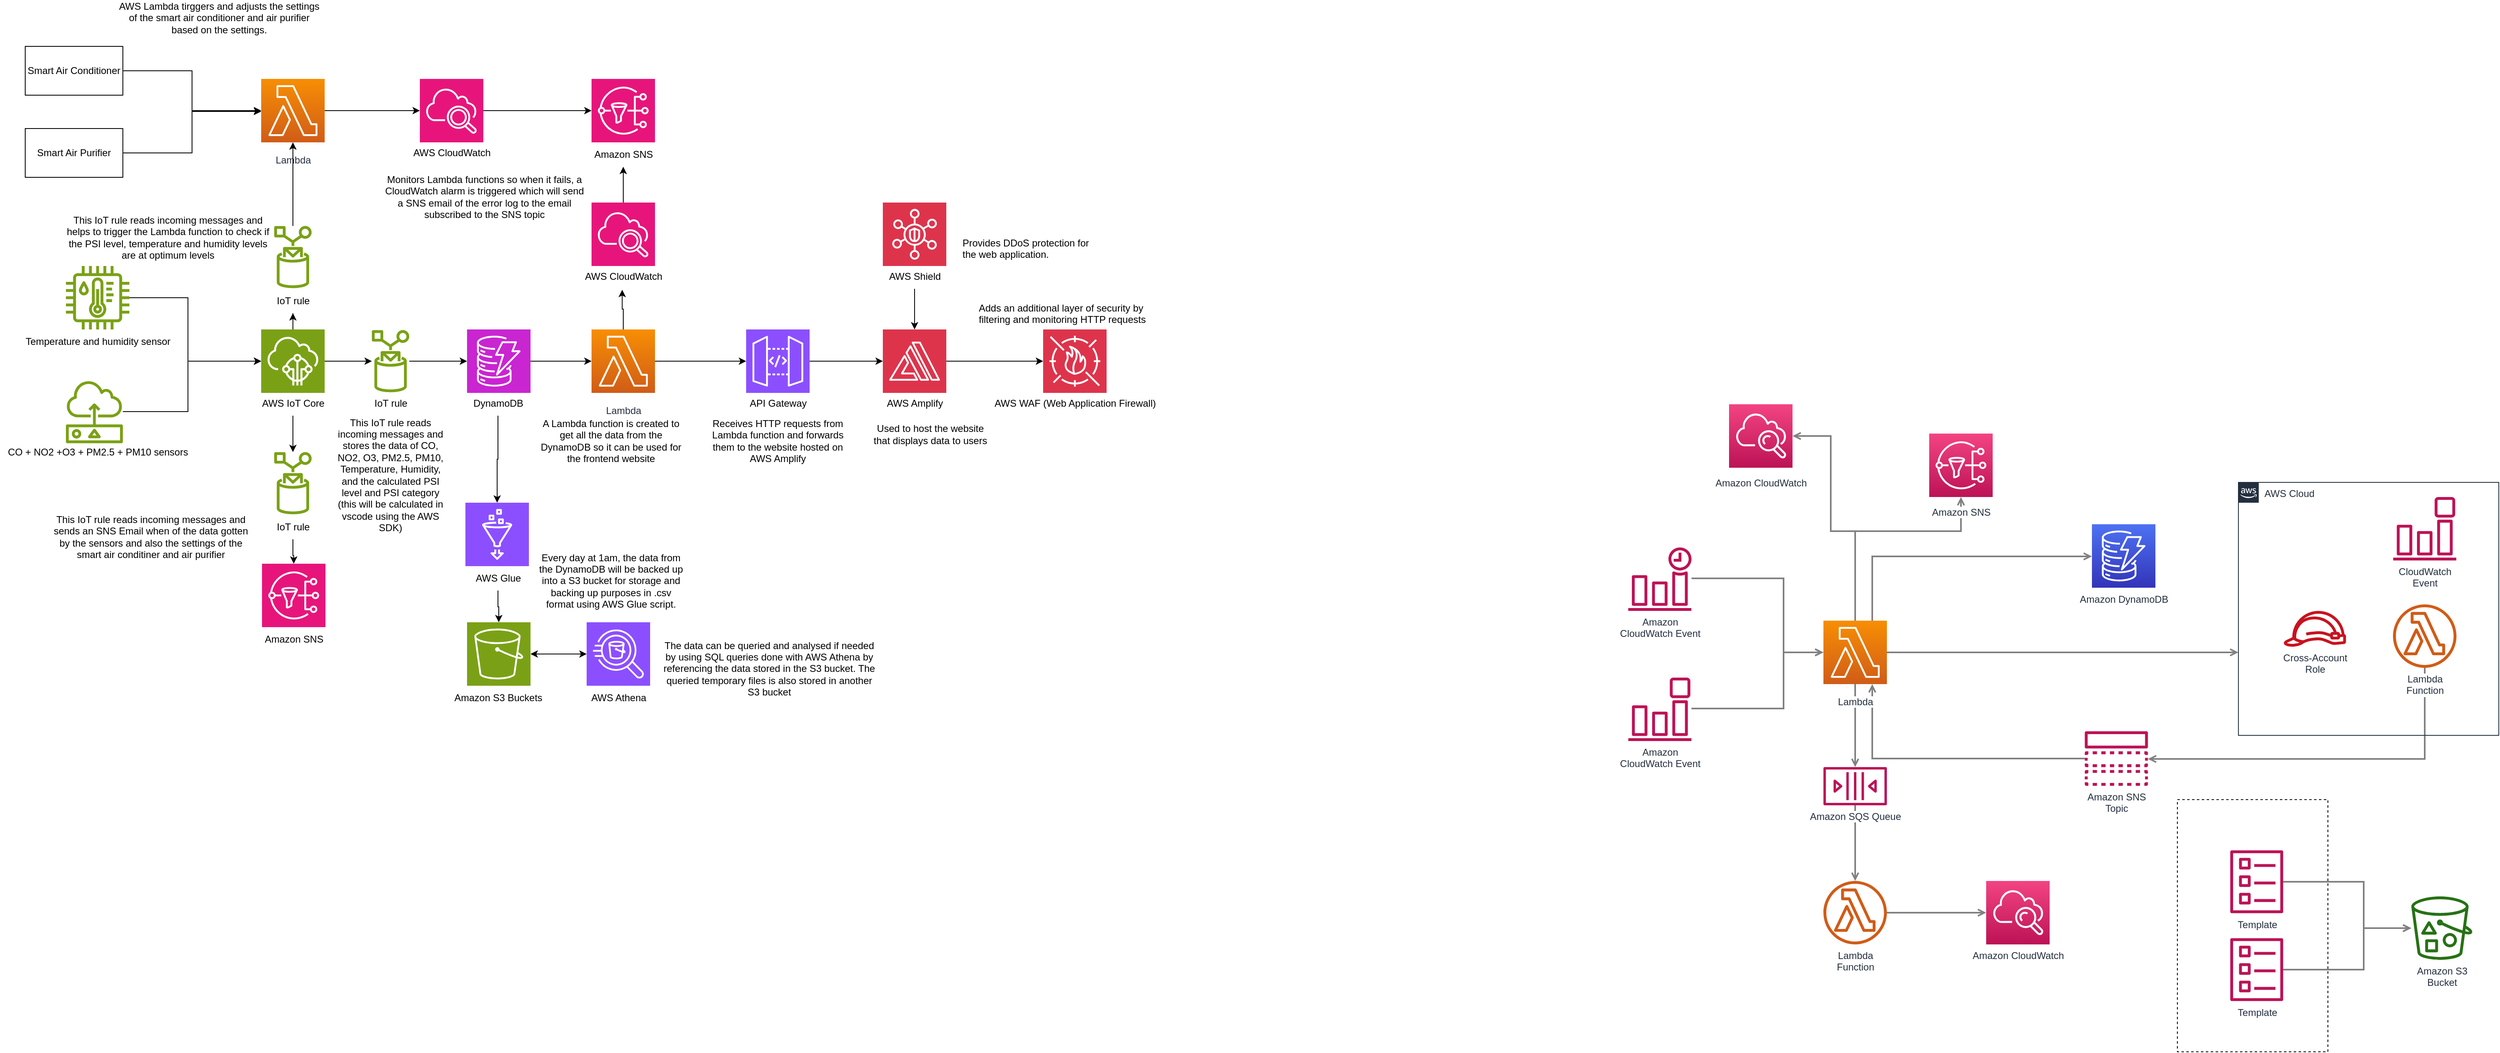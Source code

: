 <mxfile version="23.1.5" type="github">
  <diagram id="Ht1M8jgEwFfnCIfOTk4-" name="Page-1">
    <mxGraphModel dx="4261" dy="2451" grid="1" gridSize="10" guides="1" tooltips="1" connect="1" arrows="1" fold="1" page="1" pageScale="1" pageWidth="1169" pageHeight="827" math="0" shadow="0">
      <root>
        <mxCell id="0" />
        <mxCell id="1" parent="0" />
        <mxCell id="UEzPUAAOIrF-is8g5C7q-164" style="edgeStyle=orthogonalEdgeStyle;rounded=0;orthogonalLoop=1;jettySize=auto;html=1;startArrow=none;startFill=0;endArrow=open;endFill=0;strokeColor=#808080;strokeWidth=2;" parent="1" source="UEzPUAAOIrF-is8g5C7q-146" target="UEzPUAAOIrF-is8g5C7q-148" edge="1">
          <mxGeometry relative="1" as="geometry">
            <Array as="points">
              <mxPoint x="731" y="-576" />
              <mxPoint x="731" y="-485" />
            </Array>
          </mxGeometry>
        </mxCell>
        <mxCell id="UEzPUAAOIrF-is8g5C7q-165" style="edgeStyle=orthogonalEdgeStyle;rounded=0;orthogonalLoop=1;jettySize=auto;html=1;startArrow=none;startFill=0;endArrow=open;endFill=0;strokeColor=#808080;strokeWidth=2;" parent="1" source="UEzPUAAOIrF-is8g5C7q-147" target="UEzPUAAOIrF-is8g5C7q-148" edge="1">
          <mxGeometry relative="1" as="geometry">
            <Array as="points">
              <mxPoint x="731" y="-416" />
              <mxPoint x="731" y="-485" />
            </Array>
          </mxGeometry>
        </mxCell>
        <mxCell id="UEzPUAAOIrF-is8g5C7q-162" style="edgeStyle=orthogonalEdgeStyle;rounded=0;orthogonalLoop=1;jettySize=auto;html=1;startArrow=none;startFill=0;endArrow=open;endFill=0;strokeColor=#808080;strokeWidth=2;" parent="1" source="UEzPUAAOIrF-is8g5C7q-148" target="UEzPUAAOIrF-is8g5C7q-144" edge="1">
          <mxGeometry relative="1" as="geometry">
            <Array as="points">
              <mxPoint x="819" y="-634" />
              <mxPoint x="789" y="-634" />
            </Array>
          </mxGeometry>
        </mxCell>
        <mxCell id="UEzPUAAOIrF-is8g5C7q-163" style="edgeStyle=orthogonalEdgeStyle;rounded=0;orthogonalLoop=1;jettySize=auto;html=1;startArrow=none;startFill=0;endArrow=open;endFill=0;strokeColor=#808080;strokeWidth=2;" parent="1" source="UEzPUAAOIrF-is8g5C7q-148" target="UEzPUAAOIrF-is8g5C7q-145" edge="1">
          <mxGeometry relative="1" as="geometry">
            <Array as="points">
              <mxPoint x="819" y="-634" />
              <mxPoint x="949" y="-634" />
            </Array>
          </mxGeometry>
        </mxCell>
        <mxCell id="UEzPUAAOIrF-is8g5C7q-166" style="edgeStyle=orthogonalEdgeStyle;rounded=0;orthogonalLoop=1;jettySize=auto;html=1;startArrow=none;startFill=0;endArrow=open;endFill=0;strokeColor=#808080;strokeWidth=2;" parent="1" source="UEzPUAAOIrF-is8g5C7q-148" target="UEzPUAAOIrF-is8g5C7q-150" edge="1">
          <mxGeometry relative="1" as="geometry" />
        </mxCell>
        <mxCell id="UEzPUAAOIrF-is8g5C7q-167" style="edgeStyle=orthogonalEdgeStyle;rounded=0;orthogonalLoop=1;jettySize=auto;html=1;startArrow=none;startFill=0;endArrow=open;endFill=0;strokeColor=#808080;strokeWidth=2;" parent="1" source="UEzPUAAOIrF-is8g5C7q-148" target="UEzPUAAOIrF-is8g5C7q-154" edge="1">
          <mxGeometry relative="1" as="geometry">
            <mxPoint x="1280" y="-485" as="targetPoint" />
            <Array as="points">
              <mxPoint x="1180" y="-485" />
              <mxPoint x="1180" y="-485" />
            </Array>
          </mxGeometry>
        </mxCell>
        <mxCell id="UEzPUAAOIrF-is8g5C7q-168" style="edgeStyle=orthogonalEdgeStyle;rounded=0;orthogonalLoop=1;jettySize=auto;html=1;startArrow=none;startFill=0;endArrow=open;endFill=0;strokeColor=#808080;strokeWidth=2;" parent="1" source="UEzPUAAOIrF-is8g5C7q-148" target="UEzPUAAOIrF-is8g5C7q-149" edge="1">
          <mxGeometry relative="1" as="geometry">
            <Array as="points">
              <mxPoint x="840" y="-603" />
            </Array>
          </mxGeometry>
        </mxCell>
        <mxCell id="UEzPUAAOIrF-is8g5C7q-170" style="edgeStyle=orthogonalEdgeStyle;rounded=0;orthogonalLoop=1;jettySize=auto;html=1;startArrow=none;startFill=0;endArrow=open;endFill=0;strokeColor=#808080;strokeWidth=2;" parent="1" source="UEzPUAAOIrF-is8g5C7q-150" target="UEzPUAAOIrF-is8g5C7q-151" edge="1">
          <mxGeometry relative="1" as="geometry" />
        </mxCell>
        <mxCell id="UEzPUAAOIrF-is8g5C7q-171" style="edgeStyle=orthogonalEdgeStyle;rounded=0;orthogonalLoop=1;jettySize=auto;html=1;startArrow=none;startFill=0;endArrow=open;endFill=0;strokeColor=#808080;strokeWidth=2;" parent="1" source="UEzPUAAOIrF-is8g5C7q-151" target="UEzPUAAOIrF-is8g5C7q-152" edge="1">
          <mxGeometry relative="1" as="geometry" />
        </mxCell>
        <mxCell id="UEzPUAAOIrF-is8g5C7q-169" style="edgeStyle=orthogonalEdgeStyle;rounded=0;orthogonalLoop=1;jettySize=auto;html=1;startArrow=none;startFill=0;endArrow=open;endFill=0;strokeColor=#808080;strokeWidth=2;" parent="1" source="UEzPUAAOIrF-is8g5C7q-153" target="UEzPUAAOIrF-is8g5C7q-148" edge="1">
          <mxGeometry relative="1" as="geometry">
            <Array as="points">
              <mxPoint x="840" y="-354" />
            </Array>
          </mxGeometry>
        </mxCell>
        <mxCell id="UEzPUAAOIrF-is8g5C7q-172" style="edgeStyle=orthogonalEdgeStyle;rounded=0;orthogonalLoop=1;jettySize=auto;html=1;startArrow=none;startFill=0;endArrow=open;endFill=0;strokeColor=#808080;strokeWidth=2;" parent="1" source="UEzPUAAOIrF-is8g5C7q-156" target="UEzPUAAOIrF-is8g5C7q-158" edge="1">
          <mxGeometry relative="1" as="geometry">
            <Array as="points">
              <mxPoint x="1444" y="-203" />
              <mxPoint x="1444" y="-146" />
            </Array>
          </mxGeometry>
        </mxCell>
        <mxCell id="UEzPUAAOIrF-is8g5C7q-173" style="edgeStyle=orthogonalEdgeStyle;rounded=0;orthogonalLoop=1;jettySize=auto;html=1;startArrow=none;startFill=0;endArrow=open;endFill=0;strokeColor=#808080;strokeWidth=2;" parent="1" source="UEzPUAAOIrF-is8g5C7q-157" target="UEzPUAAOIrF-is8g5C7q-158" edge="1">
          <mxGeometry relative="1" as="geometry">
            <Array as="points">
              <mxPoint x="1444" y="-95" />
              <mxPoint x="1444" y="-146" />
            </Array>
          </mxGeometry>
        </mxCell>
        <mxCell id="UEzPUAAOIrF-is8g5C7q-174" style="edgeStyle=orthogonalEdgeStyle;rounded=0;orthogonalLoop=1;jettySize=auto;html=1;startArrow=none;startFill=0;endArrow=open;endFill=0;strokeColor=#808080;strokeWidth=2;" parent="1" source="UEzPUAAOIrF-is8g5C7q-161" target="UEzPUAAOIrF-is8g5C7q-153" edge="1">
          <mxGeometry relative="1" as="geometry">
            <Array as="points">
              <mxPoint x="1519" y="-354" />
            </Array>
          </mxGeometry>
        </mxCell>
        <mxCell id="UEzPUAAOIrF-is8g5C7q-144" value="Amazon CloudWatch" style="outlineConnect=0;fontColor=#232F3E;gradientColor=#F34482;gradientDirection=north;fillColor=#BC1356;strokeColor=#ffffff;dashed=0;verticalLabelPosition=bottom;verticalAlign=top;align=center;html=1;fontSize=12;fontStyle=0;aspect=fixed;shape=mxgraph.aws4.resourceIcon;resIcon=mxgraph.aws4.cloudwatch;labelBackgroundColor=#ffffff;spacingTop=5;" parent="1" vertex="1">
          <mxGeometry x="664" y="-790" width="78" height="78" as="geometry" />
        </mxCell>
        <mxCell id="UEzPUAAOIrF-is8g5C7q-145" value="Amazon SNS" style="outlineConnect=0;fontColor=#232F3E;gradientColor=#F34482;gradientDirection=north;fillColor=#BC1356;strokeColor=#ffffff;dashed=0;verticalLabelPosition=bottom;verticalAlign=top;align=center;html=1;fontSize=12;fontStyle=0;aspect=fixed;shape=mxgraph.aws4.resourceIcon;resIcon=mxgraph.aws4.sns;labelBackgroundColor=#ffffff;spacingTop=5;" parent="1" vertex="1">
          <mxGeometry x="910" y="-754" width="78" height="78" as="geometry" />
        </mxCell>
        <mxCell id="UEzPUAAOIrF-is8g5C7q-146" value="Amazon&lt;br&gt;CloudWatch Event&lt;br&gt;" style="outlineConnect=0;fontColor=#232F3E;gradientColor=none;fillColor=#BC1356;strokeColor=none;dashed=0;verticalLabelPosition=bottom;verticalAlign=top;align=center;html=1;fontSize=12;fontStyle=0;aspect=fixed;pointerEvents=1;shape=mxgraph.aws4.event_time_based;labelBackgroundColor=#ffffff;" parent="1" vertex="1">
          <mxGeometry x="540" y="-614" width="78" height="78" as="geometry" />
        </mxCell>
        <mxCell id="UEzPUAAOIrF-is8g5C7q-147" value="Amazon&lt;br&gt;CloudWatch Event&lt;br&gt;" style="outlineConnect=0;fontColor=#232F3E;gradientColor=none;fillColor=#BC1356;strokeColor=none;dashed=0;verticalLabelPosition=bottom;verticalAlign=top;align=center;html=1;fontSize=12;fontStyle=0;aspect=fixed;pointerEvents=1;shape=mxgraph.aws4.event_event_based;labelBackgroundColor=#ffffff;" parent="1" vertex="1">
          <mxGeometry x="540" y="-454" width="78" height="78" as="geometry" />
        </mxCell>
        <mxCell id="UEzPUAAOIrF-is8g5C7q-148" value="Lambda" style="outlineConnect=0;fontColor=#232F3E;gradientColor=#F78E04;gradientDirection=north;fillColor=#D05C17;strokeColor=#ffffff;dashed=0;verticalLabelPosition=bottom;verticalAlign=top;align=center;html=1;fontSize=12;fontStyle=0;aspect=fixed;shape=mxgraph.aws4.resourceIcon;resIcon=mxgraph.aws4.lambda;labelBackgroundColor=#ffffff;spacingTop=8;" parent="1" vertex="1">
          <mxGeometry x="780" y="-524" width="78" height="78" as="geometry" />
        </mxCell>
        <mxCell id="UEzPUAAOIrF-is8g5C7q-149" value="Amazon DynamoDB" style="outlineConnect=0;fontColor=#232F3E;gradientColor=#4D72F3;gradientDirection=north;fillColor=#3334B9;strokeColor=#ffffff;dashed=0;verticalLabelPosition=bottom;verticalAlign=top;align=center;html=1;fontSize=12;fontStyle=0;aspect=fixed;shape=mxgraph.aws4.resourceIcon;resIcon=mxgraph.aws4.dynamodb;labelBackgroundColor=#ffffff;" parent="1" vertex="1">
          <mxGeometry x="1110" y="-642.5" width="78" height="78" as="geometry" />
        </mxCell>
        <mxCell id="UEzPUAAOIrF-is8g5C7q-150" value="Amazon SQS Queue" style="outlineConnect=0;fontColor=#232F3E;gradientColor=none;fillColor=#BC1356;strokeColor=none;dashed=0;verticalLabelPosition=bottom;verticalAlign=top;align=center;html=1;fontSize=12;fontStyle=0;aspect=fixed;pointerEvents=1;shape=mxgraph.aws4.queue;labelBackgroundColor=#ffffff;" parent="1" vertex="1">
          <mxGeometry x="780" y="-344" width="78" height="47" as="geometry" />
        </mxCell>
        <mxCell id="UEzPUAAOIrF-is8g5C7q-151" value="Lambda&lt;br&gt;Function&lt;br&gt;" style="outlineConnect=0;fontColor=#232F3E;gradientColor=none;fillColor=#D05C17;strokeColor=none;dashed=0;verticalLabelPosition=bottom;verticalAlign=top;align=center;html=1;fontSize=12;fontStyle=0;aspect=fixed;pointerEvents=1;shape=mxgraph.aws4.lambda_function;labelBackgroundColor=#ffffff;" parent="1" vertex="1">
          <mxGeometry x="780" y="-204" width="78" height="78" as="geometry" />
        </mxCell>
        <mxCell id="UEzPUAAOIrF-is8g5C7q-152" value="Amazon CloudWatch" style="outlineConnect=0;fontColor=#232F3E;gradientColor=#F34482;gradientDirection=north;fillColor=#BC1356;strokeColor=#ffffff;dashed=0;verticalLabelPosition=bottom;verticalAlign=top;align=center;html=1;fontSize=12;fontStyle=0;aspect=fixed;shape=mxgraph.aws4.resourceIcon;resIcon=mxgraph.aws4.cloudwatch;labelBackgroundColor=#ffffff;" parent="1" vertex="1">
          <mxGeometry x="980" y="-204" width="78" height="78" as="geometry" />
        </mxCell>
        <mxCell id="UEzPUAAOIrF-is8g5C7q-153" value="Amazon SNS&lt;br&gt;Topic&lt;br&gt;" style="outlineConnect=0;fontColor=#232F3E;gradientColor=none;fillColor=#BC1356;strokeColor=none;dashed=0;verticalLabelPosition=bottom;verticalAlign=top;align=center;html=1;fontSize=12;fontStyle=0;aspect=fixed;pointerEvents=1;shape=mxgraph.aws4.topic;labelBackgroundColor=#ffffff;" parent="1" vertex="1">
          <mxGeometry x="1101" y="-388" width="78" height="67" as="geometry" />
        </mxCell>
        <mxCell id="UEzPUAAOIrF-is8g5C7q-154" value="AWS Cloud" style="points=[[0,0],[0.25,0],[0.5,0],[0.75,0],[1,0],[1,0.25],[1,0.5],[1,0.75],[1,1],[0.75,1],[0.5,1],[0.25,1],[0,1],[0,0.75],[0,0.5],[0,0.25]];outlineConnect=0;gradientColor=none;html=1;whiteSpace=wrap;fontSize=12;fontStyle=0;shape=mxgraph.aws4.group;grIcon=mxgraph.aws4.group_aws_cloud_alt;strokeColor=#232F3E;fillColor=none;verticalAlign=top;align=left;spacingLeft=30;fontColor=#232F3E;dashed=0;labelBackgroundColor=#ffffff;container=1;pointerEvents=0;collapsible=0;recursiveResize=0;" parent="1" vertex="1">
          <mxGeometry x="1290" y="-694" width="320" height="311" as="geometry" />
        </mxCell>
        <mxCell id="UEzPUAAOIrF-is8g5C7q-155" value="" style="rounded=0;whiteSpace=wrap;html=1;dashed=1;labelBackgroundColor=#ffffff;fillColor=none;gradientColor=none;container=1;pointerEvents=0;collapsible=0;recursiveResize=0;" parent="1" vertex="1">
          <mxGeometry x="1215" y="-304" width="185" height="310" as="geometry" />
        </mxCell>
        <mxCell id="UEzPUAAOIrF-is8g5C7q-156" value="Template" style="outlineConnect=0;fontColor=#232F3E;gradientColor=none;fillColor=#BC1356;strokeColor=none;dashed=0;verticalLabelPosition=bottom;verticalAlign=top;align=center;html=1;fontSize=12;fontStyle=0;aspect=fixed;pointerEvents=1;shape=mxgraph.aws4.template;labelBackgroundColor=#ffffff;" parent="1" vertex="1">
          <mxGeometry x="1280" y="-242" width="65" height="78" as="geometry" />
        </mxCell>
        <mxCell id="UEzPUAAOIrF-is8g5C7q-157" value="Template" style="outlineConnect=0;fontColor=#232F3E;gradientColor=none;fillColor=#BC1356;strokeColor=none;dashed=0;verticalLabelPosition=bottom;verticalAlign=top;align=center;html=1;fontSize=12;fontStyle=0;aspect=fixed;pointerEvents=1;shape=mxgraph.aws4.template;labelBackgroundColor=#ffffff;" parent="1" vertex="1">
          <mxGeometry x="1280" y="-134" width="65" height="78" as="geometry" />
        </mxCell>
        <mxCell id="UEzPUAAOIrF-is8g5C7q-158" value="Amazon S3&lt;br&gt;Bucket&lt;br&gt;" style="outlineConnect=0;fontColor=#232F3E;gradientColor=none;fillColor=#277116;strokeColor=none;dashed=0;verticalLabelPosition=bottom;verticalAlign=top;align=center;html=1;fontSize=12;fontStyle=0;aspect=fixed;pointerEvents=1;shape=mxgraph.aws4.bucket_with_objects;labelBackgroundColor=#ffffff;" parent="1" vertex="1">
          <mxGeometry x="1502.5" y="-185" width="75" height="78" as="geometry" />
        </mxCell>
        <mxCell id="UEzPUAAOIrF-is8g5C7q-159" value="Cross-Account&lt;br&gt;Role&lt;br&gt;" style="outlineConnect=0;fontColor=#232F3E;gradientColor=none;fillColor=#C7131F;strokeColor=none;dashed=0;verticalLabelPosition=bottom;verticalAlign=top;align=center;html=1;fontSize=12;fontStyle=0;aspect=fixed;pointerEvents=1;shape=mxgraph.aws4.role;labelBackgroundColor=#ffffff;" parent="1" vertex="1">
          <mxGeometry x="1345" y="-536" width="78" height="44" as="geometry" />
        </mxCell>
        <mxCell id="UEzPUAAOIrF-is8g5C7q-160" value="CloudWatch&lt;br&gt;Event&lt;br&gt;" style="outlineConnect=0;fontColor=#232F3E;gradientColor=none;fillColor=#BC1356;strokeColor=none;dashed=0;verticalLabelPosition=bottom;verticalAlign=top;align=center;html=1;fontSize=12;fontStyle=0;aspect=fixed;pointerEvents=1;shape=mxgraph.aws4.event_event_based;labelBackgroundColor=#ffffff;" parent="1" vertex="1">
          <mxGeometry x="1480" y="-676" width="78" height="78" as="geometry" />
        </mxCell>
        <mxCell id="UEzPUAAOIrF-is8g5C7q-161" value="Lambda&lt;br&gt;Function&lt;br&gt;" style="outlineConnect=0;fontColor=#232F3E;gradientColor=none;fillColor=#D05C17;strokeColor=none;dashed=0;verticalLabelPosition=bottom;verticalAlign=top;align=center;html=1;fontSize=12;fontStyle=0;aspect=fixed;pointerEvents=1;shape=mxgraph.aws4.lambda_function;labelBackgroundColor=#ffffff;" parent="1" vertex="1">
          <mxGeometry x="1480" y="-544" width="78" height="78" as="geometry" />
        </mxCell>
        <mxCell id="yIAyPx1FyIRT5yvGVHjU-1" value="Lambda" style="outlineConnect=0;fontColor=#232F3E;gradientColor=#F78E04;gradientDirection=north;fillColor=#D05C17;strokeColor=#ffffff;dashed=0;verticalLabelPosition=bottom;verticalAlign=top;align=center;html=1;fontSize=12;fontStyle=0;aspect=fixed;shape=mxgraph.aws4.resourceIcon;resIcon=mxgraph.aws4.lambda;labelBackgroundColor=#ffffff;spacingTop=8;" vertex="1" parent="1">
          <mxGeometry x="-1140" y="-1190" width="78" height="78" as="geometry" />
        </mxCell>
        <mxCell id="yIAyPx1FyIRT5yvGVHjU-13" value="" style="edgeStyle=orthogonalEdgeStyle;rounded=0;orthogonalLoop=1;jettySize=auto;html=1;entryX=0;entryY=0.5;entryDx=0;entryDy=0;entryPerimeter=0;" edge="1" parent="1" source="yIAyPx1FyIRT5yvGVHjU-3" target="yIAyPx1FyIRT5yvGVHjU-8">
          <mxGeometry relative="1" as="geometry">
            <mxPoint x="-1180" y="-912" as="targetPoint" />
            <Array as="points">
              <mxPoint x="-1230" y="-921" />
              <mxPoint x="-1230" y="-843" />
            </Array>
          </mxGeometry>
        </mxCell>
        <mxCell id="yIAyPx1FyIRT5yvGVHjU-3" value="" style="sketch=0;outlineConnect=0;fontColor=#232F3E;gradientColor=none;fillColor=#7AA116;strokeColor=none;dashed=0;verticalLabelPosition=bottom;verticalAlign=top;align=center;html=1;fontSize=12;fontStyle=0;aspect=fixed;pointerEvents=1;shape=mxgraph.aws4.iot_thing_temperature_humidity_sensor;" vertex="1" parent="1">
          <mxGeometry x="-1380" y="-960" width="78" height="78" as="geometry" />
        </mxCell>
        <mxCell id="yIAyPx1FyIRT5yvGVHjU-4" value="Temperature and humidity sensor" style="text;html=1;align=center;verticalAlign=middle;resizable=0;points=[];autosize=1;strokeColor=none;fillColor=none;" vertex="1" parent="1">
          <mxGeometry x="-1441" y="-882" width="200" height="30" as="geometry" />
        </mxCell>
        <mxCell id="yIAyPx1FyIRT5yvGVHjU-38" value="" style="edgeStyle=orthogonalEdgeStyle;rounded=0;orthogonalLoop=1;jettySize=auto;html=1;" edge="1" parent="1" source="yIAyPx1FyIRT5yvGVHjU-6" target="yIAyPx1FyIRT5yvGVHjU-16">
          <mxGeometry relative="1" as="geometry" />
        </mxCell>
        <mxCell id="yIAyPx1FyIRT5yvGVHjU-6" value="AWS IoT Core" style="text;html=1;align=center;verticalAlign=middle;resizable=0;points=[];autosize=1;strokeColor=none;fillColor=none;" vertex="1" parent="1">
          <mxGeometry x="-1151" y="-806" width="100" height="30" as="geometry" />
        </mxCell>
        <mxCell id="yIAyPx1FyIRT5yvGVHjU-48" style="edgeStyle=orthogonalEdgeStyle;rounded=0;orthogonalLoop=1;jettySize=auto;html=1;" edge="1" parent="1" source="yIAyPx1FyIRT5yvGVHjU-8" target="yIAyPx1FyIRT5yvGVHjU-40">
          <mxGeometry relative="1" as="geometry" />
        </mxCell>
        <mxCell id="yIAyPx1FyIRT5yvGVHjU-49" style="edgeStyle=orthogonalEdgeStyle;rounded=0;orthogonalLoop=1;jettySize=auto;html=1;exitX=0.5;exitY=0;exitDx=0;exitDy=0;exitPerimeter=0;" edge="1" parent="1" source="yIAyPx1FyIRT5yvGVHjU-8" target="yIAyPx1FyIRT5yvGVHjU-43">
          <mxGeometry relative="1" as="geometry" />
        </mxCell>
        <mxCell id="yIAyPx1FyIRT5yvGVHjU-8" value="" style="sketch=0;points=[[0,0,0],[0.25,0,0],[0.5,0,0],[0.75,0,0],[1,0,0],[0,1,0],[0.25,1,0],[0.5,1,0],[0.75,1,0],[1,1,0],[0,0.25,0],[0,0.5,0],[0,0.75,0],[1,0.25,0],[1,0.5,0],[1,0.75,0]];outlineConnect=0;fontColor=#232F3E;fillColor=#7AA116;strokeColor=#ffffff;dashed=0;verticalLabelPosition=bottom;verticalAlign=top;align=center;html=1;fontSize=12;fontStyle=0;aspect=fixed;shape=mxgraph.aws4.resourceIcon;resIcon=mxgraph.aws4.iot_core;" vertex="1" parent="1">
          <mxGeometry x="-1140" y="-882" width="78" height="78" as="geometry" />
        </mxCell>
        <mxCell id="yIAyPx1FyIRT5yvGVHjU-15" value="" style="edgeStyle=orthogonalEdgeStyle;rounded=0;orthogonalLoop=1;jettySize=auto;html=1;entryX=0;entryY=0.5;entryDx=0;entryDy=0;entryPerimeter=0;" edge="1" parent="1" source="yIAyPx1FyIRT5yvGVHjU-9" target="yIAyPx1FyIRT5yvGVHjU-8">
          <mxGeometry relative="1" as="geometry">
            <mxPoint x="-1230" y="-781.0" as="targetPoint" />
            <Array as="points">
              <mxPoint x="-1230" y="-781" />
              <mxPoint x="-1230" y="-843" />
            </Array>
          </mxGeometry>
        </mxCell>
        <mxCell id="yIAyPx1FyIRT5yvGVHjU-9" value="" style="sketch=0;outlineConnect=0;fontColor=#232F3E;gradientColor=none;fillColor=#7AA116;strokeColor=none;dashed=0;verticalLabelPosition=bottom;verticalAlign=top;align=center;html=1;fontSize=12;fontStyle=0;aspect=fixed;pointerEvents=1;shape=mxgraph.aws4.sensor;" vertex="1" parent="1">
          <mxGeometry x="-1380" y="-820" width="70" height="78" as="geometry" />
        </mxCell>
        <mxCell id="yIAyPx1FyIRT5yvGVHjU-10" value="CO + NO2 +O3 + PM2.5 + PM10 sensors" style="text;html=1;align=center;verticalAlign=middle;resizable=0;points=[];autosize=1;strokeColor=none;fillColor=none;" vertex="1" parent="1">
          <mxGeometry x="-1461" y="-746" width="240" height="30" as="geometry" />
        </mxCell>
        <mxCell id="yIAyPx1FyIRT5yvGVHjU-16" value="" style="sketch=0;outlineConnect=0;fontColor=#232F3E;gradientColor=none;fillColor=#7AA116;strokeColor=none;dashed=0;verticalLabelPosition=bottom;verticalAlign=top;align=center;html=1;fontSize=12;fontStyle=0;aspect=fixed;pointerEvents=1;shape=mxgraph.aws4.rule;" vertex="1" parent="1">
          <mxGeometry x="-1124" y="-732" width="46" height="78" as="geometry" />
        </mxCell>
        <mxCell id="yIAyPx1FyIRT5yvGVHjU-57" style="edgeStyle=orthogonalEdgeStyle;rounded=0;orthogonalLoop=1;jettySize=auto;html=1;" edge="1" parent="1" source="yIAyPx1FyIRT5yvGVHjU-17" target="yIAyPx1FyIRT5yvGVHjU-23">
          <mxGeometry relative="1" as="geometry" />
        </mxCell>
        <mxCell id="yIAyPx1FyIRT5yvGVHjU-17" value="IoT rule" style="text;html=1;align=center;verticalAlign=middle;resizable=0;points=[];autosize=1;strokeColor=none;fillColor=none;" vertex="1" parent="1">
          <mxGeometry x="-1131" y="-654" width="60" height="30" as="geometry" />
        </mxCell>
        <mxCell id="yIAyPx1FyIRT5yvGVHjU-18" value="" style="sketch=0;points=[[0,0,0],[0.25,0,0],[0.5,0,0],[0.75,0,0],[1,0,0],[0,1,0],[0.25,1,0],[0.5,1,0],[0.75,1,0],[1,1,0],[0,0.25,0],[0,0.5,0],[0,0.75,0],[1,0.25,0],[1,0.5,0],[1,0.75,0]];outlineConnect=0;fontColor=#232F3E;fillColor=#7AA116;strokeColor=#ffffff;dashed=0;verticalLabelPosition=bottom;verticalAlign=top;align=center;html=1;fontSize=12;fontStyle=0;aspect=fixed;shape=mxgraph.aws4.resourceIcon;resIcon=mxgraph.aws4.s3;" vertex="1" parent="1">
          <mxGeometry x="-887" y="-522" width="78" height="78" as="geometry" />
        </mxCell>
        <mxCell id="yIAyPx1FyIRT5yvGVHjU-19" value="" style="sketch=0;points=[[0,0,0],[0.25,0,0],[0.5,0,0],[0.75,0,0],[1,0,0],[0,1,0],[0.25,1,0],[0.5,1,0],[0.75,1,0],[1,1,0],[0,0.25,0],[0,0.5,0],[0,0.75,0],[1,0.25,0],[1,0.5,0],[1,0.75,0]];outlineConnect=0;fontColor=#232F3E;fillColor=#8C4FFF;strokeColor=#ffffff;dashed=0;verticalLabelPosition=bottom;verticalAlign=top;align=center;html=1;fontSize=12;fontStyle=0;aspect=fixed;shape=mxgraph.aws4.resourceIcon;resIcon=mxgraph.aws4.api_gateway;" vertex="1" parent="1">
          <mxGeometry x="-544" y="-882" width="78" height="78" as="geometry" />
        </mxCell>
        <mxCell id="yIAyPx1FyIRT5yvGVHjU-73" style="edgeStyle=orthogonalEdgeStyle;rounded=0;orthogonalLoop=1;jettySize=auto;html=1;" edge="1" parent="1" source="yIAyPx1FyIRT5yvGVHjU-20" target="yIAyPx1FyIRT5yvGVHjU-72">
          <mxGeometry relative="1" as="geometry" />
        </mxCell>
        <mxCell id="yIAyPx1FyIRT5yvGVHjU-20" value="" style="sketch=0;points=[[0,0,0],[0.25,0,0],[0.5,0,0],[0.75,0,0],[1,0,0],[0,1,0],[0.25,1,0],[0.5,1,0],[0.75,1,0],[1,1,0],[0,0.25,0],[0,0.5,0],[0,0.75,0],[1,0.25,0],[1,0.5,0],[1,0.75,0]];points=[[0,0,0],[0.25,0,0],[0.5,0,0],[0.75,0,0],[1,0,0],[0,1,0],[0.25,1,0],[0.5,1,0],[0.75,1,0],[1,1,0],[0,0.25,0],[0,0.5,0],[0,0.75,0],[1,0.25,0],[1,0.5,0],[1,0.75,0]];outlineConnect=0;fontColor=#232F3E;fillColor=#E7157B;strokeColor=#ffffff;dashed=0;verticalLabelPosition=bottom;verticalAlign=top;align=center;html=1;fontSize=12;fontStyle=0;aspect=fixed;shape=mxgraph.aws4.resourceIcon;resIcon=mxgraph.aws4.cloudwatch_2;" vertex="1" parent="1">
          <mxGeometry x="-734" y="-1038" width="78" height="78" as="geometry" />
        </mxCell>
        <mxCell id="yIAyPx1FyIRT5yvGVHjU-21" value="" style="sketch=0;points=[[0,0,0],[0.25,0,0],[0.5,0,0],[0.75,0,0],[1,0,0],[0,1,0],[0.25,1,0],[0.5,1,0],[0.75,1,0],[1,1,0],[0,0.25,0],[0,0.5,0],[0,0.75,0],[1,0.25,0],[1,0.5,0],[1,0.75,0]];outlineConnect=0;fontColor=#232F3E;fillColor=#DD344C;strokeColor=#ffffff;dashed=0;verticalLabelPosition=bottom;verticalAlign=top;align=center;html=1;fontSize=12;fontStyle=0;aspect=fixed;shape=mxgraph.aws4.resourceIcon;resIcon=mxgraph.aws4.amplify;" vertex="1" parent="1">
          <mxGeometry x="-376" y="-882" width="78" height="78" as="geometry" />
        </mxCell>
        <mxCell id="yIAyPx1FyIRT5yvGVHjU-64" style="edgeStyle=orthogonalEdgeStyle;rounded=0;orthogonalLoop=1;jettySize=auto;html=1;" edge="1" parent="1" source="yIAyPx1FyIRT5yvGVHjU-22" target="yIAyPx1FyIRT5yvGVHjU-63">
          <mxGeometry relative="1" as="geometry" />
        </mxCell>
        <mxCell id="yIAyPx1FyIRT5yvGVHjU-22" value="" style="sketch=0;points=[[0,0,0],[0.25,0,0],[0.5,0,0],[0.75,0,0],[1,0,0],[0,1,0],[0.25,1,0],[0.5,1,0],[0.75,1,0],[1,1,0],[0,0.25,0],[0,0.5,0],[0,0.75,0],[1,0.25,0],[1,0.5,0],[1,0.75,0]];outlineConnect=0;fontColor=#232F3E;fillColor=#C925D1;strokeColor=#ffffff;dashed=0;verticalLabelPosition=bottom;verticalAlign=top;align=center;html=1;fontSize=12;fontStyle=0;aspect=fixed;shape=mxgraph.aws4.resourceIcon;resIcon=mxgraph.aws4.dynamodb;" vertex="1" parent="1">
          <mxGeometry x="-887" y="-882" width="78" height="78" as="geometry" />
        </mxCell>
        <mxCell id="yIAyPx1FyIRT5yvGVHjU-23" value="" style="sketch=0;points=[[0,0,0],[0.25,0,0],[0.5,0,0],[0.75,0,0],[1,0,0],[0,1,0],[0.25,1,0],[0.5,1,0],[0.75,1,0],[1,1,0],[0,0.25,0],[0,0.5,0],[0,0.75,0],[1,0.25,0],[1,0.5,0],[1,0.75,0]];outlineConnect=0;fontColor=#232F3E;fillColor=#E7157B;strokeColor=#ffffff;dashed=0;verticalLabelPosition=bottom;verticalAlign=top;align=center;html=1;fontSize=12;fontStyle=0;aspect=fixed;shape=mxgraph.aws4.resourceIcon;resIcon=mxgraph.aws4.sns;" vertex="1" parent="1">
          <mxGeometry x="-1139" y="-594" width="78" height="78" as="geometry" />
        </mxCell>
        <mxCell id="yIAyPx1FyIRT5yvGVHjU-24" value="DynamoDB" style="text;html=1;align=center;verticalAlign=middle;resizable=0;points=[];autosize=1;strokeColor=none;fillColor=none;" vertex="1" parent="1">
          <mxGeometry x="-889" y="-806" width="80" height="30" as="geometry" />
        </mxCell>
        <mxCell id="yIAyPx1FyIRT5yvGVHjU-25" value="API Gateway" style="text;html=1;align=center;verticalAlign=middle;resizable=0;points=[];autosize=1;strokeColor=none;fillColor=none;" vertex="1" parent="1">
          <mxGeometry x="-550" y="-806" width="90" height="30" as="geometry" />
        </mxCell>
        <mxCell id="yIAyPx1FyIRT5yvGVHjU-26" value="AWS CloudWatch" style="text;html=1;align=center;verticalAlign=middle;resizable=0;points=[];autosize=1;strokeColor=none;fillColor=none;" vertex="1" parent="1">
          <mxGeometry x="-755" y="-962" width="120" height="30" as="geometry" />
        </mxCell>
        <mxCell id="yIAyPx1FyIRT5yvGVHjU-27" value="" style="sketch=0;points=[[0,0,0],[0.25,0,0],[0.5,0,0],[0.75,0,0],[1,0,0],[0,1,0],[0.25,1,0],[0.5,1,0],[0.75,1,0],[1,1,0],[0,0.25,0],[0,0.5,0],[0,0.75,0],[1,0.25,0],[1,0.5,0],[1,0.75,0]];outlineConnect=0;fontColor=#232F3E;fillColor=#8C4FFF;strokeColor=#ffffff;dashed=0;verticalLabelPosition=bottom;verticalAlign=top;align=center;html=1;fontSize=12;fontStyle=0;aspect=fixed;shape=mxgraph.aws4.resourceIcon;resIcon=mxgraph.aws4.athena;" vertex="1" parent="1">
          <mxGeometry x="-740" y="-522" width="78" height="78" as="geometry" />
        </mxCell>
        <mxCell id="yIAyPx1FyIRT5yvGVHjU-28" value="AWS Athena" style="text;html=1;align=center;verticalAlign=middle;resizable=0;points=[];autosize=1;strokeColor=none;fillColor=none;" vertex="1" parent="1">
          <mxGeometry x="-746" y="-444" width="90" height="30" as="geometry" />
        </mxCell>
        <mxCell id="yIAyPx1FyIRT5yvGVHjU-29" value="Amazon SNS" style="text;html=1;align=center;verticalAlign=middle;resizable=0;points=[];autosize=1;strokeColor=none;fillColor=none;" vertex="1" parent="1">
          <mxGeometry x="-1150" y="-516" width="100" height="30" as="geometry" />
        </mxCell>
        <mxCell id="yIAyPx1FyIRT5yvGVHjU-30" value="AWS Amplify" style="text;html=1;align=center;verticalAlign=middle;resizable=0;points=[];autosize=1;strokeColor=none;fillColor=none;" vertex="1" parent="1">
          <mxGeometry x="-382" y="-806" width="90" height="30" as="geometry" />
        </mxCell>
        <mxCell id="yIAyPx1FyIRT5yvGVHjU-31" value="" style="sketch=0;points=[[0,0,0],[0.25,0,0],[0.5,0,0],[0.75,0,0],[1,0,0],[0,1,0],[0.25,1,0],[0.5,1,0],[0.75,1,0],[1,1,0],[0,0.25,0],[0,0.5,0],[0,0.75,0],[1,0.25,0],[1,0.5,0],[1,0.75,0]];outlineConnect=0;fontColor=#232F3E;fillColor=#8C4FFF;strokeColor=#ffffff;dashed=0;verticalLabelPosition=bottom;verticalAlign=top;align=center;html=1;fontSize=12;fontStyle=0;aspect=fixed;shape=mxgraph.aws4.resourceIcon;resIcon=mxgraph.aws4.glue;" vertex="1" parent="1">
          <mxGeometry x="-889" y="-669" width="78" height="78" as="geometry" />
        </mxCell>
        <mxCell id="yIAyPx1FyIRT5yvGVHjU-62" style="edgeStyle=orthogonalEdgeStyle;rounded=0;orthogonalLoop=1;jettySize=auto;html=1;" edge="1" parent="1" source="yIAyPx1FyIRT5yvGVHjU-32" target="yIAyPx1FyIRT5yvGVHjU-18">
          <mxGeometry relative="1" as="geometry" />
        </mxCell>
        <mxCell id="yIAyPx1FyIRT5yvGVHjU-32" value="AWS Glue" style="text;html=1;align=center;verticalAlign=middle;resizable=0;points=[];autosize=1;strokeColor=none;fillColor=none;" vertex="1" parent="1">
          <mxGeometry x="-889" y="-591" width="80" height="30" as="geometry" />
        </mxCell>
        <mxCell id="yIAyPx1FyIRT5yvGVHjU-33" value="" style="sketch=0;points=[[0,0,0],[0.25,0,0],[0.5,0,0],[0.75,0,0],[1,0,0],[0,1,0],[0.25,1,0],[0.5,1,0],[0.75,1,0],[1,1,0],[0,0.25,0],[0,0.5,0],[0,0.75,0],[1,0.25,0],[1,0.5,0],[1,0.75,0]];outlineConnect=0;fontColor=#232F3E;fillColor=#DD344C;strokeColor=#ffffff;dashed=0;verticalLabelPosition=bottom;verticalAlign=top;align=center;html=1;fontSize=12;fontStyle=0;aspect=fixed;shape=mxgraph.aws4.resourceIcon;resIcon=mxgraph.aws4.waf;" vertex="1" parent="1">
          <mxGeometry x="-179" y="-882" width="78" height="78" as="geometry" />
        </mxCell>
        <mxCell id="yIAyPx1FyIRT5yvGVHjU-34" value="" style="sketch=0;points=[[0,0,0],[0.25,0,0],[0.5,0,0],[0.75,0,0],[1,0,0],[0,1,0],[0.25,1,0],[0.5,1,0],[0.75,1,0],[1,1,0],[0,0.25,0],[0,0.5,0],[0,0.75,0],[1,0.25,0],[1,0.5,0],[1,0.75,0]];outlineConnect=0;fontColor=#232F3E;fillColor=#DD344C;strokeColor=#ffffff;dashed=0;verticalLabelPosition=bottom;verticalAlign=top;align=center;html=1;fontSize=12;fontStyle=0;aspect=fixed;shape=mxgraph.aws4.resourceIcon;resIcon=mxgraph.aws4.security_hub;" vertex="1" parent="1">
          <mxGeometry x="-376" y="-1038" width="78" height="78" as="geometry" />
        </mxCell>
        <mxCell id="yIAyPx1FyIRT5yvGVHjU-36" value="AWS WAF (Web Application Firewall)" style="text;html=1;align=center;verticalAlign=middle;resizable=0;points=[];autosize=1;strokeColor=none;fillColor=none;" vertex="1" parent="1">
          <mxGeometry x="-250" y="-806" width="220" height="30" as="geometry" />
        </mxCell>
        <mxCell id="yIAyPx1FyIRT5yvGVHjU-67" value="" style="edgeStyle=orthogonalEdgeStyle;rounded=0;orthogonalLoop=1;jettySize=auto;html=1;" edge="1" parent="1" source="yIAyPx1FyIRT5yvGVHjU-37" target="yIAyPx1FyIRT5yvGVHjU-21">
          <mxGeometry relative="1" as="geometry" />
        </mxCell>
        <mxCell id="yIAyPx1FyIRT5yvGVHjU-37" value="AWS Shield" style="text;html=1;align=center;verticalAlign=middle;resizable=0;points=[];autosize=1;strokeColor=none;fillColor=none;" vertex="1" parent="1">
          <mxGeometry x="-382" y="-962" width="90" height="30" as="geometry" />
        </mxCell>
        <mxCell id="yIAyPx1FyIRT5yvGVHjU-40" value="" style="sketch=0;outlineConnect=0;fontColor=#232F3E;gradientColor=none;fillColor=#7AA116;strokeColor=none;dashed=0;verticalLabelPosition=bottom;verticalAlign=top;align=center;html=1;fontSize=12;fontStyle=0;aspect=fixed;pointerEvents=1;shape=mxgraph.aws4.rule;" vertex="1" parent="1">
          <mxGeometry x="-1004" y="-882" width="46" height="78" as="geometry" />
        </mxCell>
        <mxCell id="yIAyPx1FyIRT5yvGVHjU-41" value="IoT rule" style="text;html=1;align=center;verticalAlign=middle;resizable=0;points=[];autosize=1;strokeColor=none;fillColor=none;" vertex="1" parent="1">
          <mxGeometry x="-1011" y="-806" width="60" height="30" as="geometry" />
        </mxCell>
        <mxCell id="yIAyPx1FyIRT5yvGVHjU-78" style="edgeStyle=orthogonalEdgeStyle;rounded=0;orthogonalLoop=1;jettySize=auto;html=1;" edge="1" parent="1" source="yIAyPx1FyIRT5yvGVHjU-42" target="yIAyPx1FyIRT5yvGVHjU-1">
          <mxGeometry relative="1" as="geometry" />
        </mxCell>
        <mxCell id="yIAyPx1FyIRT5yvGVHjU-42" value="" style="sketch=0;outlineConnect=0;fontColor=#232F3E;gradientColor=none;fillColor=#7AA116;strokeColor=none;dashed=0;verticalLabelPosition=bottom;verticalAlign=top;align=center;html=1;fontSize=12;fontStyle=0;aspect=fixed;pointerEvents=1;shape=mxgraph.aws4.rule;" vertex="1" parent="1">
          <mxGeometry x="-1124" y="-1010" width="46" height="78" as="geometry" />
        </mxCell>
        <mxCell id="yIAyPx1FyIRT5yvGVHjU-43" value="IoT rule" style="text;html=1;align=center;verticalAlign=middle;resizable=0;points=[];autosize=1;strokeColor=none;fillColor=none;" vertex="1" parent="1">
          <mxGeometry x="-1131" y="-932" width="60" height="30" as="geometry" />
        </mxCell>
        <mxCell id="yIAyPx1FyIRT5yvGVHjU-53" style="edgeStyle=orthogonalEdgeStyle;rounded=0;orthogonalLoop=1;jettySize=auto;html=1;exitX=0.5;exitY=1;exitDx=0;exitDy=0;" edge="1" parent="1">
          <mxGeometry relative="1" as="geometry">
            <mxPoint x="-1240" y="-1090" as="sourcePoint" />
            <mxPoint x="-1240" y="-1090" as="targetPoint" />
          </mxGeometry>
        </mxCell>
        <mxCell id="yIAyPx1FyIRT5yvGVHjU-58" style="edgeStyle=orthogonalEdgeStyle;rounded=0;orthogonalLoop=1;jettySize=auto;html=1;entryX=0;entryY=0.5;entryDx=0;entryDy=0;entryPerimeter=0;" edge="1" parent="1" source="yIAyPx1FyIRT5yvGVHjU-40" target="yIAyPx1FyIRT5yvGVHjU-22">
          <mxGeometry relative="1" as="geometry" />
        </mxCell>
        <mxCell id="yIAyPx1FyIRT5yvGVHjU-59" style="edgeStyle=orthogonalEdgeStyle;rounded=0;orthogonalLoop=1;jettySize=auto;html=1;entryX=0.5;entryY=0;entryDx=0;entryDy=0;entryPerimeter=0;" edge="1" parent="1" source="yIAyPx1FyIRT5yvGVHjU-24" target="yIAyPx1FyIRT5yvGVHjU-31">
          <mxGeometry relative="1" as="geometry" />
        </mxCell>
        <mxCell id="yIAyPx1FyIRT5yvGVHjU-60" value="Amazon S3 Buckets" style="text;html=1;align=center;verticalAlign=middle;resizable=0;points=[];autosize=1;strokeColor=none;fillColor=none;" vertex="1" parent="1">
          <mxGeometry x="-914" y="-444" width="130" height="30" as="geometry" />
        </mxCell>
        <mxCell id="yIAyPx1FyIRT5yvGVHjU-63" value="Lambda" style="outlineConnect=0;fontColor=#232F3E;gradientColor=#F78E04;gradientDirection=north;fillColor=#D05C17;strokeColor=#ffffff;dashed=0;verticalLabelPosition=bottom;verticalAlign=top;align=center;html=1;fontSize=12;fontStyle=0;aspect=fixed;shape=mxgraph.aws4.resourceIcon;resIcon=mxgraph.aws4.lambda;labelBackgroundColor=#ffffff;spacingTop=8;" vertex="1" parent="1">
          <mxGeometry x="-734" y="-882" width="78" height="78" as="geometry" />
        </mxCell>
        <mxCell id="yIAyPx1FyIRT5yvGVHjU-65" style="edgeStyle=orthogonalEdgeStyle;rounded=0;orthogonalLoop=1;jettySize=auto;html=1;entryX=0;entryY=0.5;entryDx=0;entryDy=0;entryPerimeter=0;" edge="1" parent="1" source="yIAyPx1FyIRT5yvGVHjU-63" target="yIAyPx1FyIRT5yvGVHjU-19">
          <mxGeometry relative="1" as="geometry" />
        </mxCell>
        <mxCell id="yIAyPx1FyIRT5yvGVHjU-66" style="edgeStyle=orthogonalEdgeStyle;rounded=0;orthogonalLoop=1;jettySize=auto;html=1;entryX=0;entryY=0.5;entryDx=0;entryDy=0;entryPerimeter=0;" edge="1" parent="1" source="yIAyPx1FyIRT5yvGVHjU-19" target="yIAyPx1FyIRT5yvGVHjU-21">
          <mxGeometry relative="1" as="geometry" />
        </mxCell>
        <mxCell id="yIAyPx1FyIRT5yvGVHjU-69" style="edgeStyle=orthogonalEdgeStyle;rounded=0;orthogonalLoop=1;jettySize=auto;html=1;exitX=1;exitY=0.5;exitDx=0;exitDy=0;exitPerimeter=0;entryX=0;entryY=0.5;entryDx=0;entryDy=0;entryPerimeter=0;" edge="1" parent="1" source="yIAyPx1FyIRT5yvGVHjU-21" target="yIAyPx1FyIRT5yvGVHjU-33">
          <mxGeometry relative="1" as="geometry" />
        </mxCell>
        <mxCell id="yIAyPx1FyIRT5yvGVHjU-70" style="edgeStyle=orthogonalEdgeStyle;rounded=0;orthogonalLoop=1;jettySize=auto;html=1;entryX=0.489;entryY=1.042;entryDx=0;entryDy=0;entryPerimeter=0;" edge="1" parent="1" source="yIAyPx1FyIRT5yvGVHjU-63" target="yIAyPx1FyIRT5yvGVHjU-26">
          <mxGeometry relative="1" as="geometry" />
        </mxCell>
        <mxCell id="yIAyPx1FyIRT5yvGVHjU-71" value="" style="sketch=0;points=[[0,0,0],[0.25,0,0],[0.5,0,0],[0.75,0,0],[1,0,0],[0,1,0],[0.25,1,0],[0.5,1,0],[0.75,1,0],[1,1,0],[0,0.25,0],[0,0.5,0],[0,0.75,0],[1,0.25,0],[1,0.5,0],[1,0.75,0]];outlineConnect=0;fontColor=#232F3E;fillColor=#E7157B;strokeColor=#ffffff;dashed=0;verticalLabelPosition=bottom;verticalAlign=top;align=center;html=1;fontSize=12;fontStyle=0;aspect=fixed;shape=mxgraph.aws4.resourceIcon;resIcon=mxgraph.aws4.sns;" vertex="1" parent="1">
          <mxGeometry x="-734" y="-1190" width="78" height="78" as="geometry" />
        </mxCell>
        <mxCell id="yIAyPx1FyIRT5yvGVHjU-72" value="Amazon SNS" style="text;html=1;align=center;verticalAlign=middle;resizable=0;points=[];autosize=1;strokeColor=none;fillColor=none;" vertex="1" parent="1">
          <mxGeometry x="-745" y="-1112" width="100" height="30" as="geometry" />
        </mxCell>
        <mxCell id="yIAyPx1FyIRT5yvGVHjU-74" value="" style="sketch=0;points=[[0,0,0],[0.25,0,0],[0.5,0,0],[0.75,0,0],[1,0,0],[0,1,0],[0.25,1,0],[0.5,1,0],[0.75,1,0],[1,1,0],[0,0.25,0],[0,0.5,0],[0,0.75,0],[1,0.25,0],[1,0.5,0],[1,0.75,0]];points=[[0,0,0],[0.25,0,0],[0.5,0,0],[0.75,0,0],[1,0,0],[0,1,0],[0.25,1,0],[0.5,1,0],[0.75,1,0],[1,1,0],[0,0.25,0],[0,0.5,0],[0,0.75,0],[1,0.25,0],[1,0.5,0],[1,0.75,0]];outlineConnect=0;fontColor=#232F3E;fillColor=#E7157B;strokeColor=#ffffff;dashed=0;verticalLabelPosition=bottom;verticalAlign=top;align=center;html=1;fontSize=12;fontStyle=0;aspect=fixed;shape=mxgraph.aws4.resourceIcon;resIcon=mxgraph.aws4.cloudwatch_2;" vertex="1" parent="1">
          <mxGeometry x="-945" y="-1190" width="78" height="78" as="geometry" />
        </mxCell>
        <mxCell id="yIAyPx1FyIRT5yvGVHjU-75" value="AWS CloudWatch" style="text;html=1;align=center;verticalAlign=middle;resizable=0;points=[];autosize=1;strokeColor=none;fillColor=none;" vertex="1" parent="1">
          <mxGeometry x="-966" y="-1114" width="120" height="30" as="geometry" />
        </mxCell>
        <mxCell id="yIAyPx1FyIRT5yvGVHjU-76" style="edgeStyle=orthogonalEdgeStyle;rounded=0;orthogonalLoop=1;jettySize=auto;html=1;entryX=0;entryY=0.5;entryDx=0;entryDy=0;entryPerimeter=0;" edge="1" parent="1" source="yIAyPx1FyIRT5yvGVHjU-1" target="yIAyPx1FyIRT5yvGVHjU-74">
          <mxGeometry relative="1" as="geometry" />
        </mxCell>
        <mxCell id="yIAyPx1FyIRT5yvGVHjU-77" style="edgeStyle=orthogonalEdgeStyle;rounded=0;orthogonalLoop=1;jettySize=auto;html=1;exitX=1;exitY=0.5;exitDx=0;exitDy=0;exitPerimeter=0;entryX=0;entryY=0.5;entryDx=0;entryDy=0;entryPerimeter=0;" edge="1" parent="1" source="yIAyPx1FyIRT5yvGVHjU-74" target="yIAyPx1FyIRT5yvGVHjU-71">
          <mxGeometry relative="1" as="geometry" />
        </mxCell>
        <mxCell id="yIAyPx1FyIRT5yvGVHjU-81" style="edgeStyle=orthogonalEdgeStyle;rounded=0;orthogonalLoop=1;jettySize=auto;html=1;" edge="1" parent="1" source="yIAyPx1FyIRT5yvGVHjU-79" target="yIAyPx1FyIRT5yvGVHjU-1">
          <mxGeometry relative="1" as="geometry" />
        </mxCell>
        <mxCell id="yIAyPx1FyIRT5yvGVHjU-79" value="Smart Air Conditioner" style="rounded=0;whiteSpace=wrap;html=1;" vertex="1" parent="1">
          <mxGeometry x="-1430" y="-1230" width="120" height="60" as="geometry" />
        </mxCell>
        <mxCell id="yIAyPx1FyIRT5yvGVHjU-82" style="edgeStyle=orthogonalEdgeStyle;rounded=0;orthogonalLoop=1;jettySize=auto;html=1;exitX=1;exitY=0.5;exitDx=0;exitDy=0;" edge="1" parent="1" source="yIAyPx1FyIRT5yvGVHjU-80">
          <mxGeometry relative="1" as="geometry">
            <mxPoint x="-1140" y="-1150" as="targetPoint" />
            <Array as="points">
              <mxPoint x="-1225" y="-1150" />
            </Array>
          </mxGeometry>
        </mxCell>
        <mxCell id="yIAyPx1FyIRT5yvGVHjU-80" value="Smart Air Purifier" style="rounded=0;whiteSpace=wrap;html=1;" vertex="1" parent="1">
          <mxGeometry x="-1430" y="-1129" width="120" height="60" as="geometry" />
        </mxCell>
        <mxCell id="yIAyPx1FyIRT5yvGVHjU-83" value="Monitors Lambda functions so when it fails, a CloudWatch alarm is triggered which will send a SNS email of the error log to the email subscribed to the SNS topic" style="text;html=1;align=center;verticalAlign=middle;whiteSpace=wrap;rounded=0;" vertex="1" parent="1">
          <mxGeometry x="-991" y="-1060" width="251" height="30" as="geometry" />
        </mxCell>
        <mxCell id="yIAyPx1FyIRT5yvGVHjU-84" value="This IoT rule reads incoming messages and helps to trigger the Lambda function to check if the PSI level, temperature and humidity levels are at optimum levels" style="text;html=1;align=center;verticalAlign=middle;whiteSpace=wrap;rounded=0;" vertex="1" parent="1">
          <mxGeometry x="-1380" y="-1010" width="251" height="30" as="geometry" />
        </mxCell>
        <mxCell id="yIAyPx1FyIRT5yvGVHjU-85" value="This IoT rule reads incoming messages and sends an SNS Email when of the data gotten by the sensors and also the settings of the smart air conditiner and air purifier" style="text;html=1;align=center;verticalAlign=middle;whiteSpace=wrap;rounded=0;" vertex="1" parent="1">
          <mxGeometry x="-1401" y="-642" width="251" height="30" as="geometry" />
        </mxCell>
        <mxCell id="yIAyPx1FyIRT5yvGVHjU-86" value="AWS Lambda tirggers and adjusts the settings of the smart air conditioner and air purifier based on the settings." style="text;html=1;align=center;verticalAlign=middle;whiteSpace=wrap;rounded=0;" vertex="1" parent="1">
          <mxGeometry x="-1317" y="-1280" width="251" height="30" as="geometry" />
        </mxCell>
        <mxCell id="yIAyPx1FyIRT5yvGVHjU-87" value="This IoT rule reads incoming messages and stores the data of CO, NO2, O3, PM2.5, PM10, Temperature, Humidity, and the calculated PSI level and PSI category (this will be calculated in vscode using the AWS SDK)" style="text;html=1;align=center;verticalAlign=middle;whiteSpace=wrap;rounded=0;" vertex="1" parent="1">
          <mxGeometry x="-1051" y="-724.5" width="140" height="42" as="geometry" />
        </mxCell>
        <mxCell id="yIAyPx1FyIRT5yvGVHjU-89" value="Every day at 1am, the data from the DynamoDB will be backed up into a S3 bucket for storage and backing up purposes in .csv format using AWS Glue script." style="text;html=1;align=center;verticalAlign=middle;whiteSpace=wrap;rounded=0;" vertex="1" parent="1">
          <mxGeometry x="-800" y="-594" width="180" height="42" as="geometry" />
        </mxCell>
        <mxCell id="yIAyPx1FyIRT5yvGVHjU-90" value="The data can be queried and analysed if needed by using SQL queries done with AWS Athena by referencing the data stored in the S3 bucket. The queried temporary files is also stored in another S3 bucket" style="text;html=1;align=center;verticalAlign=middle;whiteSpace=wrap;rounded=0;" vertex="1" parent="1">
          <mxGeometry x="-650" y="-486" width="269" height="42" as="geometry" />
        </mxCell>
        <mxCell id="yIAyPx1FyIRT5yvGVHjU-91" value="A Lambda function is created to get all the data from the DynamoDB so it can be used for the frontend website" style="text;html=1;align=center;verticalAlign=middle;whiteSpace=wrap;rounded=0;" vertex="1" parent="1">
          <mxGeometry x="-800" y="-766.5" width="180" height="42" as="geometry" />
        </mxCell>
        <mxCell id="yIAyPx1FyIRT5yvGVHjU-92" value="Receives HTTP requests from Lambda function and forwards them to the website hosted on AWS Amplify" style="text;html=1;align=center;verticalAlign=middle;whiteSpace=wrap;rounded=0;" vertex="1" parent="1">
          <mxGeometry x="-595" y="-766.5" width="180" height="42" as="geometry" />
        </mxCell>
        <mxCell id="yIAyPx1FyIRT5yvGVHjU-93" value="" style="endArrow=classic;startArrow=classic;html=1;rounded=0;exitX=1;exitY=0.5;exitDx=0;exitDy=0;exitPerimeter=0;entryX=0;entryY=0.5;entryDx=0;entryDy=0;entryPerimeter=0;" edge="1" parent="1" source="yIAyPx1FyIRT5yvGVHjU-18" target="yIAyPx1FyIRT5yvGVHjU-27">
          <mxGeometry width="50" height="50" relative="1" as="geometry">
            <mxPoint x="-540" y="-500" as="sourcePoint" />
            <mxPoint x="-490" y="-550" as="targetPoint" />
          </mxGeometry>
        </mxCell>
        <mxCell id="yIAyPx1FyIRT5yvGVHjU-94" value="Used to host the website that displays data to users" style="text;html=1;align=center;verticalAlign=middle;whiteSpace=wrap;rounded=0;" vertex="1" parent="1">
          <mxGeometry x="-390" y="-774" width="145" height="42" as="geometry" />
        </mxCell>
        <mxCell id="yIAyPx1FyIRT5yvGVHjU-97" value="Adds an additional layer of security by filtering and monitoring HTTP requests" style="text;whiteSpace=wrap;html=1;" vertex="1" parent="1">
          <mxGeometry x="-260" y="-922" width="210" height="40" as="geometry" />
        </mxCell>
        <mxCell id="yIAyPx1FyIRT5yvGVHjU-99" value="Provides DDoS protection for the web application." style="text;whiteSpace=wrap;html=1;" vertex="1" parent="1">
          <mxGeometry x="-280" y="-1002" width="170" height="40" as="geometry" />
        </mxCell>
      </root>
    </mxGraphModel>
  </diagram>
</mxfile>
